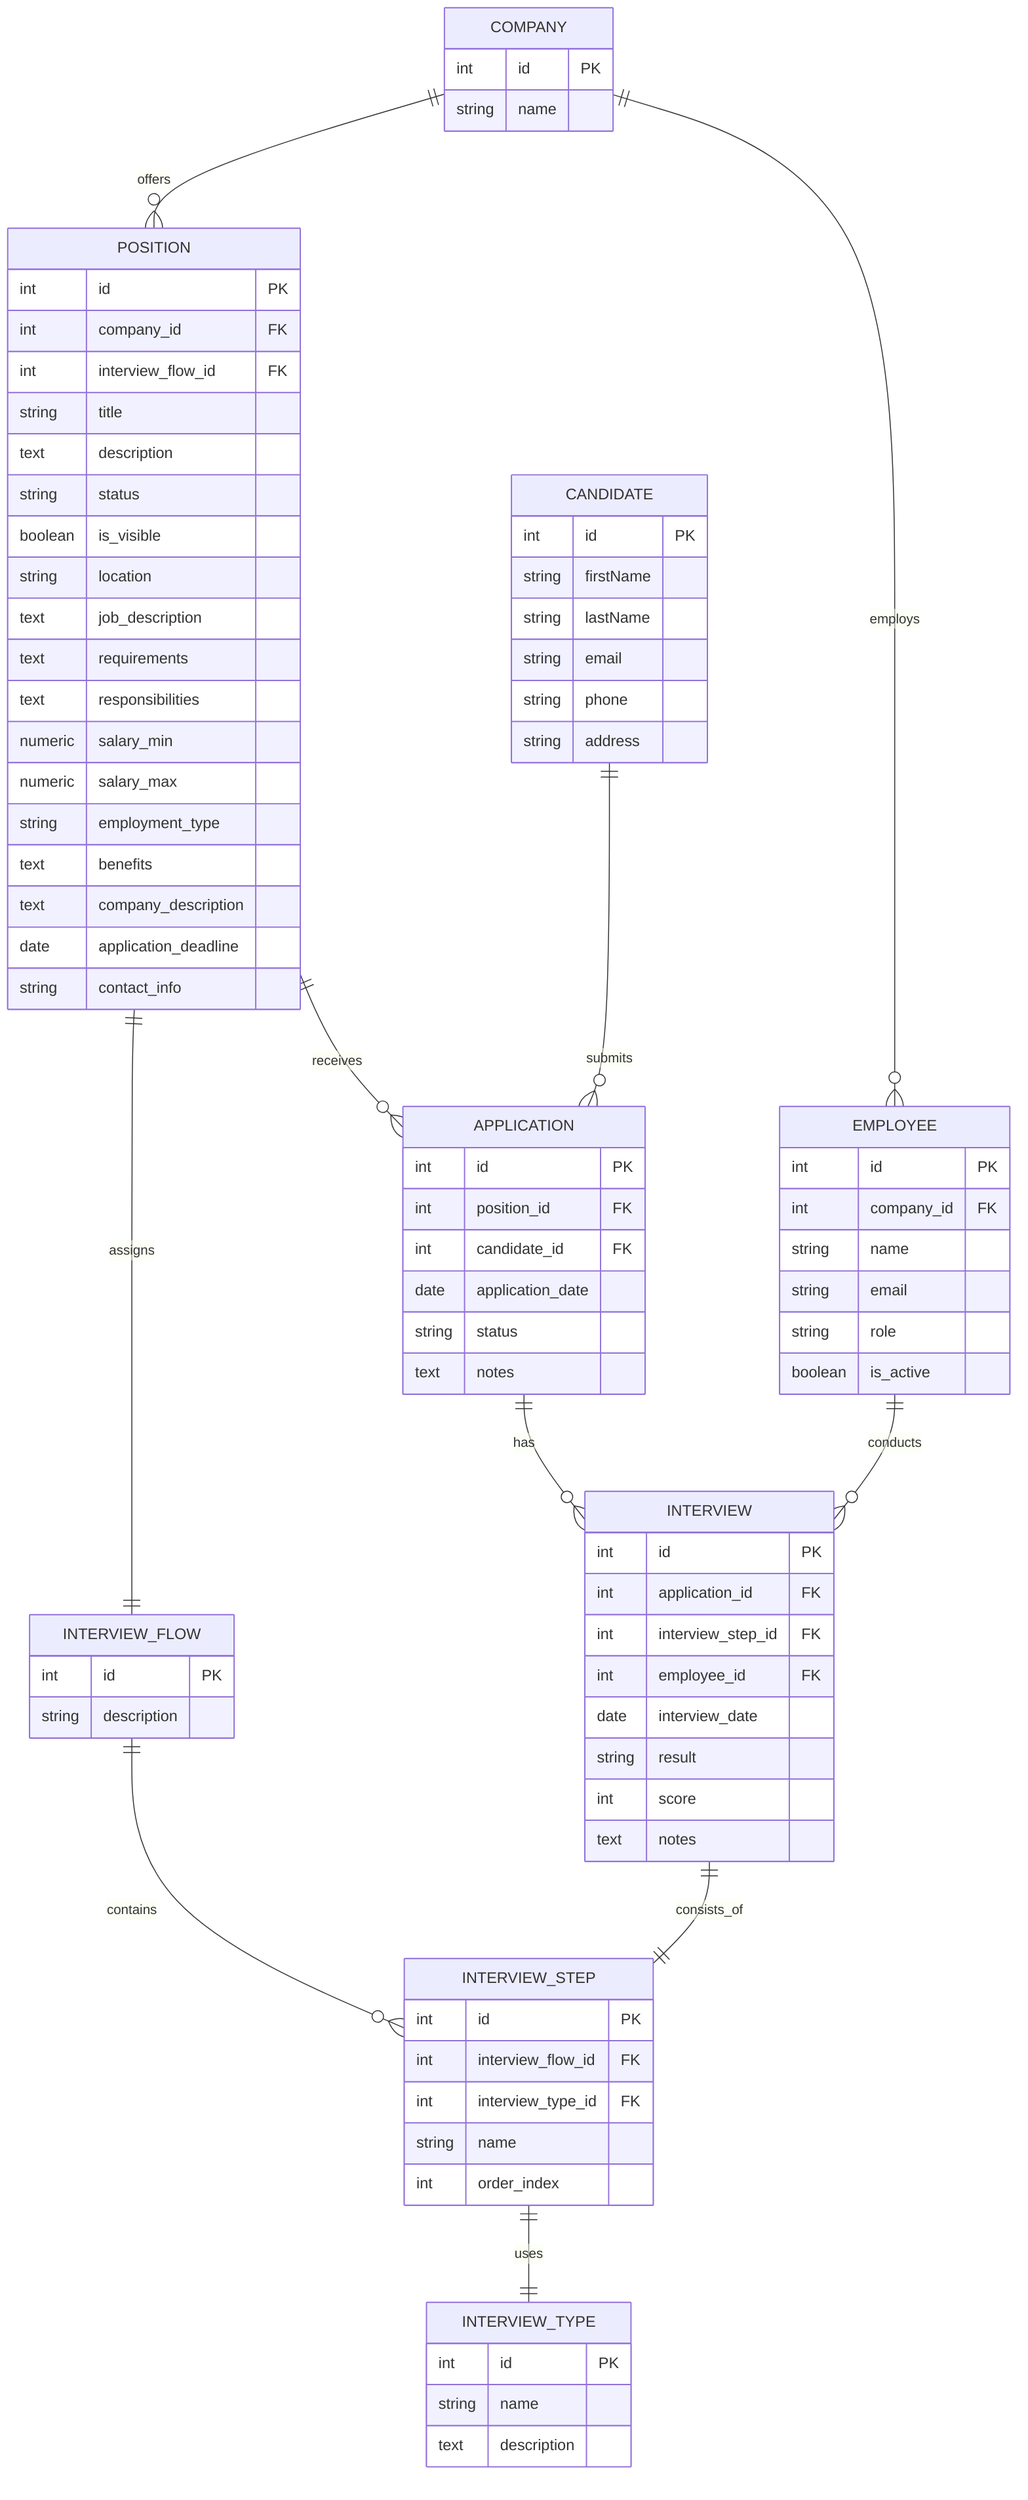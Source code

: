 erDiagram
     COMPANY {
         int id PK
         string name
     }
     EMPLOYEE {
         int id PK
         int company_id FK
         string name
         string email
         string role
         boolean is_active
     }
     POSITION {
         int id PK
         int company_id FK
         int interview_flow_id FK
         string title
         text description
         string status
         boolean is_visible
         string location
         text job_description
         text requirements
         text responsibilities
         numeric salary_min
         numeric salary_max
         string employment_type
         text benefits
         text company_description
         date application_deadline
         string contact_info
     }
     INTERVIEW_FLOW {
         int id PK
         string description
     }
     INTERVIEW_STEP {
         int id PK
         int interview_flow_id FK
         int interview_type_id FK
         string name
         int order_index
     }
     INTERVIEW_TYPE {
         int id PK
         string name
         text description
     }
     CANDIDATE {
         int id PK
         string firstName
         string lastName
         string email
         string phone
         string address
     }
     APPLICATION {
         int id PK
         int position_id FK
         int candidate_id FK
         date application_date
         string status
         text notes
     }
     INTERVIEW {
         int id PK
         int application_id FK
         int interview_step_id FK
         int employee_id FK
         date interview_date
         string result
         int score
         text notes
     }

     COMPANY ||--o{ EMPLOYEE : employs
     COMPANY ||--o{ POSITION : offers
     POSITION ||--|| INTERVIEW_FLOW : assigns
     INTERVIEW_FLOW ||--o{ INTERVIEW_STEP : contains
     INTERVIEW_STEP ||--|| INTERVIEW_TYPE : uses
     POSITION ||--o{ APPLICATION : receives
     CANDIDATE ||--o{ APPLICATION : submits
     APPLICATION ||--o{ INTERVIEW : has
     INTERVIEW ||--|| INTERVIEW_STEP : consists_of
     EMPLOYEE ||--o{ INTERVIEW : conducts